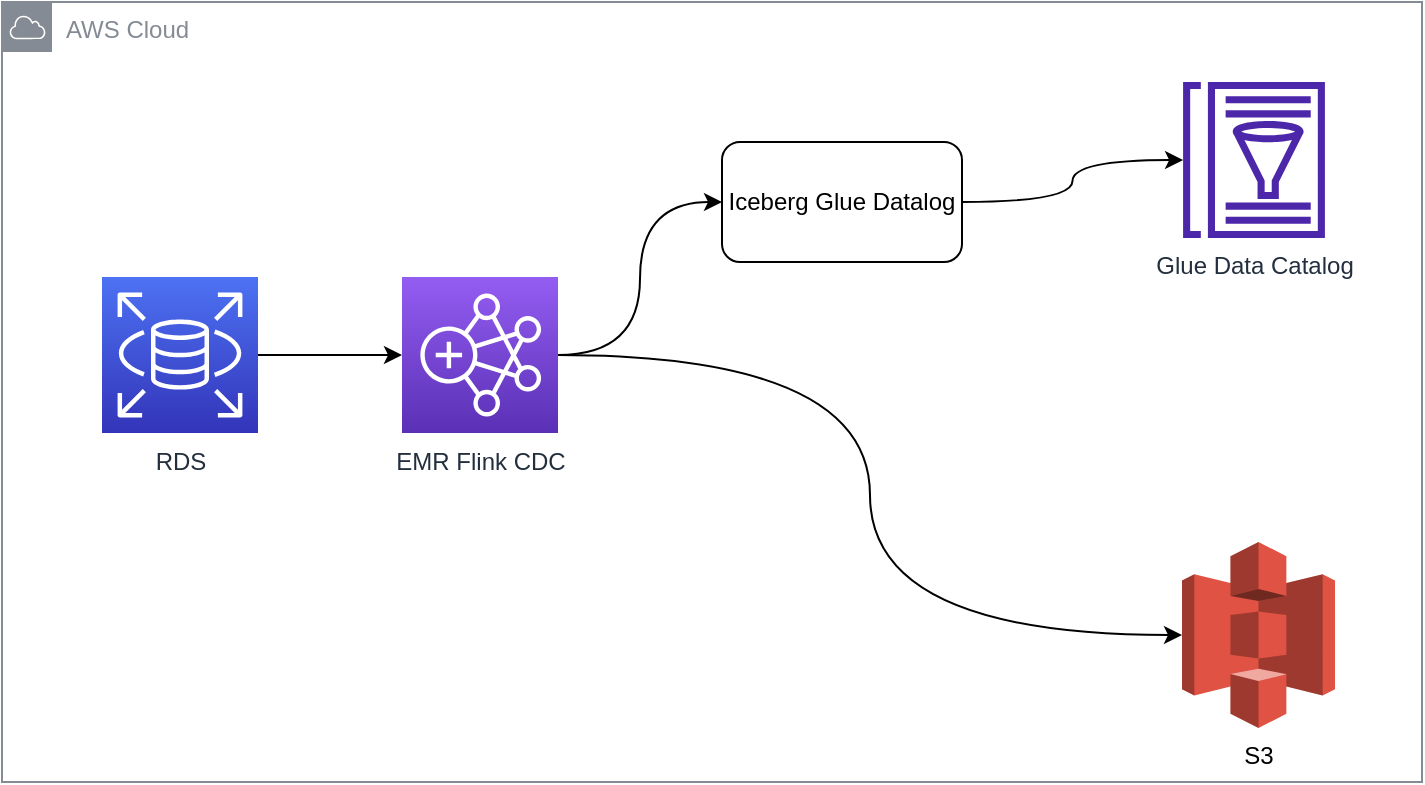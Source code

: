 <mxfile version="20.6.0" type="github"><diagram id="Cd5y1kNHd57_tZJnAyKG" name="Page-1"><mxGraphModel dx="1042" dy="507" grid="1" gridSize="10" guides="1" tooltips="1" connect="1" arrows="1" fold="1" page="1" pageScale="1" pageWidth="827" pageHeight="1169" math="0" shadow="0"><root><mxCell id="0"/><mxCell id="1" parent="0"/><mxCell id="FE19WrhtxEeYcqXIJ0xn-2" value="AWS Cloud" style="sketch=0;outlineConnect=0;gradientColor=none;html=1;whiteSpace=wrap;fontSize=12;fontStyle=0;shape=mxgraph.aws4.group;grIcon=mxgraph.aws4.group_aws_cloud;strokeColor=#858B94;fillColor=none;verticalAlign=top;align=left;spacingLeft=30;fontColor=#858B94;dashed=0;" parent="1" vertex="1"><mxGeometry x="60" y="90" width="710" height="390" as="geometry"/></mxCell><mxCell id="DkJPr1J9yXdr6lBRk-ze-1" value="Glue Data Catalog" style="sketch=0;outlineConnect=0;fontColor=#232F3E;gradientColor=none;fillColor=#4D27AA;strokeColor=none;dashed=0;verticalLabelPosition=bottom;verticalAlign=top;align=center;html=1;fontSize=12;fontStyle=0;aspect=fixed;pointerEvents=1;shape=mxgraph.aws4.glue_data_catalog;" parent="1" vertex="1"><mxGeometry x="650" y="130" width="72" height="78" as="geometry"/></mxCell><mxCell id="nCzQVOr3wxltccUAzvmY-1" style="edgeStyle=orthogonalEdgeStyle;rounded=0;orthogonalLoop=1;jettySize=auto;html=1;exitX=1;exitY=0.5;exitDx=0;exitDy=0;exitPerimeter=0;" parent="1" source="KQLKy6pS23xvt4txy2rW-2" target="KQLKy6pS23xvt4txy2rW-3" edge="1"><mxGeometry relative="1" as="geometry"/></mxCell><mxCell id="KQLKy6pS23xvt4txy2rW-2" value="RDS" style="sketch=0;points=[[0,0,0],[0.25,0,0],[0.5,0,0],[0.75,0,0],[1,0,0],[0,1,0],[0.25,1,0],[0.5,1,0],[0.75,1,0],[1,1,0],[0,0.25,0],[0,0.5,0],[0,0.75,0],[1,0.25,0],[1,0.5,0],[1,0.75,0]];outlineConnect=0;fontColor=#232F3E;gradientColor=#4D72F3;gradientDirection=north;fillColor=#3334B9;strokeColor=#ffffff;dashed=0;verticalLabelPosition=bottom;verticalAlign=top;align=center;html=1;fontSize=12;fontStyle=0;aspect=fixed;shape=mxgraph.aws4.resourceIcon;resIcon=mxgraph.aws4.rds;" parent="1" vertex="1"><mxGeometry x="110" y="227.5" width="78" height="78" as="geometry"/></mxCell><mxCell id="nCzQVOr3wxltccUAzvmY-5" style="edgeStyle=orthogonalEdgeStyle;curved=1;orthogonalLoop=1;jettySize=auto;html=1;entryX=0;entryY=0.5;entryDx=0;entryDy=0;entryPerimeter=0;strokeColor=default;" parent="1" source="KQLKy6pS23xvt4txy2rW-3" target="nCzQVOr3wxltccUAzvmY-3" edge="1"><mxGeometry relative="1" as="geometry"/></mxCell><mxCell id="kUrOvLJshfsPBTCSwvpb-2" style="edgeStyle=orthogonalEdgeStyle;orthogonalLoop=1;jettySize=auto;html=1;entryX=0;entryY=0.5;entryDx=0;entryDy=0;curved=1;" edge="1" parent="1" source="KQLKy6pS23xvt4txy2rW-3" target="kUrOvLJshfsPBTCSwvpb-1"><mxGeometry relative="1" as="geometry"/></mxCell><mxCell id="KQLKy6pS23xvt4txy2rW-3" value="EMR Flink CDC" style="sketch=0;points=[[0,0,0],[0.25,0,0],[0.5,0,0],[0.75,0,0],[1,0,0],[0,1,0],[0.25,1,0],[0.5,1,0],[0.75,1,0],[1,1,0],[0,0.25,0],[0,0.5,0],[0,0.75,0],[1,0.25,0],[1,0.5,0],[1,0.75,0]];outlineConnect=0;fontColor=#232F3E;gradientColor=#945DF2;gradientDirection=north;fillColor=#5A30B5;strokeColor=#ffffff;dashed=0;verticalLabelPosition=bottom;verticalAlign=top;align=center;html=1;fontSize=12;fontStyle=0;aspect=fixed;shape=mxgraph.aws4.resourceIcon;resIcon=mxgraph.aws4.emr;" parent="1" vertex="1"><mxGeometry x="260" y="227.5" width="78" height="78" as="geometry"/></mxCell><mxCell id="nCzQVOr3wxltccUAzvmY-3" value="S3" style="outlineConnect=0;dashed=0;verticalLabelPosition=bottom;verticalAlign=top;align=center;html=1;shape=mxgraph.aws3.s3;fillColor=#E05243;gradientColor=none;" parent="1" vertex="1"><mxGeometry x="650" y="360" width="76.5" height="93" as="geometry"/></mxCell><mxCell id="kUrOvLJshfsPBTCSwvpb-3" style="edgeStyle=orthogonalEdgeStyle;curved=1;orthogonalLoop=1;jettySize=auto;html=1;" edge="1" parent="1" source="kUrOvLJshfsPBTCSwvpb-1" target="DkJPr1J9yXdr6lBRk-ze-1"><mxGeometry relative="1" as="geometry"/></mxCell><mxCell id="kUrOvLJshfsPBTCSwvpb-1" value="Iceberg Glue Datalog" style="rounded=1;whiteSpace=wrap;html=1;" vertex="1" parent="1"><mxGeometry x="420" y="160" width="120" height="60" as="geometry"/></mxCell></root></mxGraphModel></diagram></mxfile>